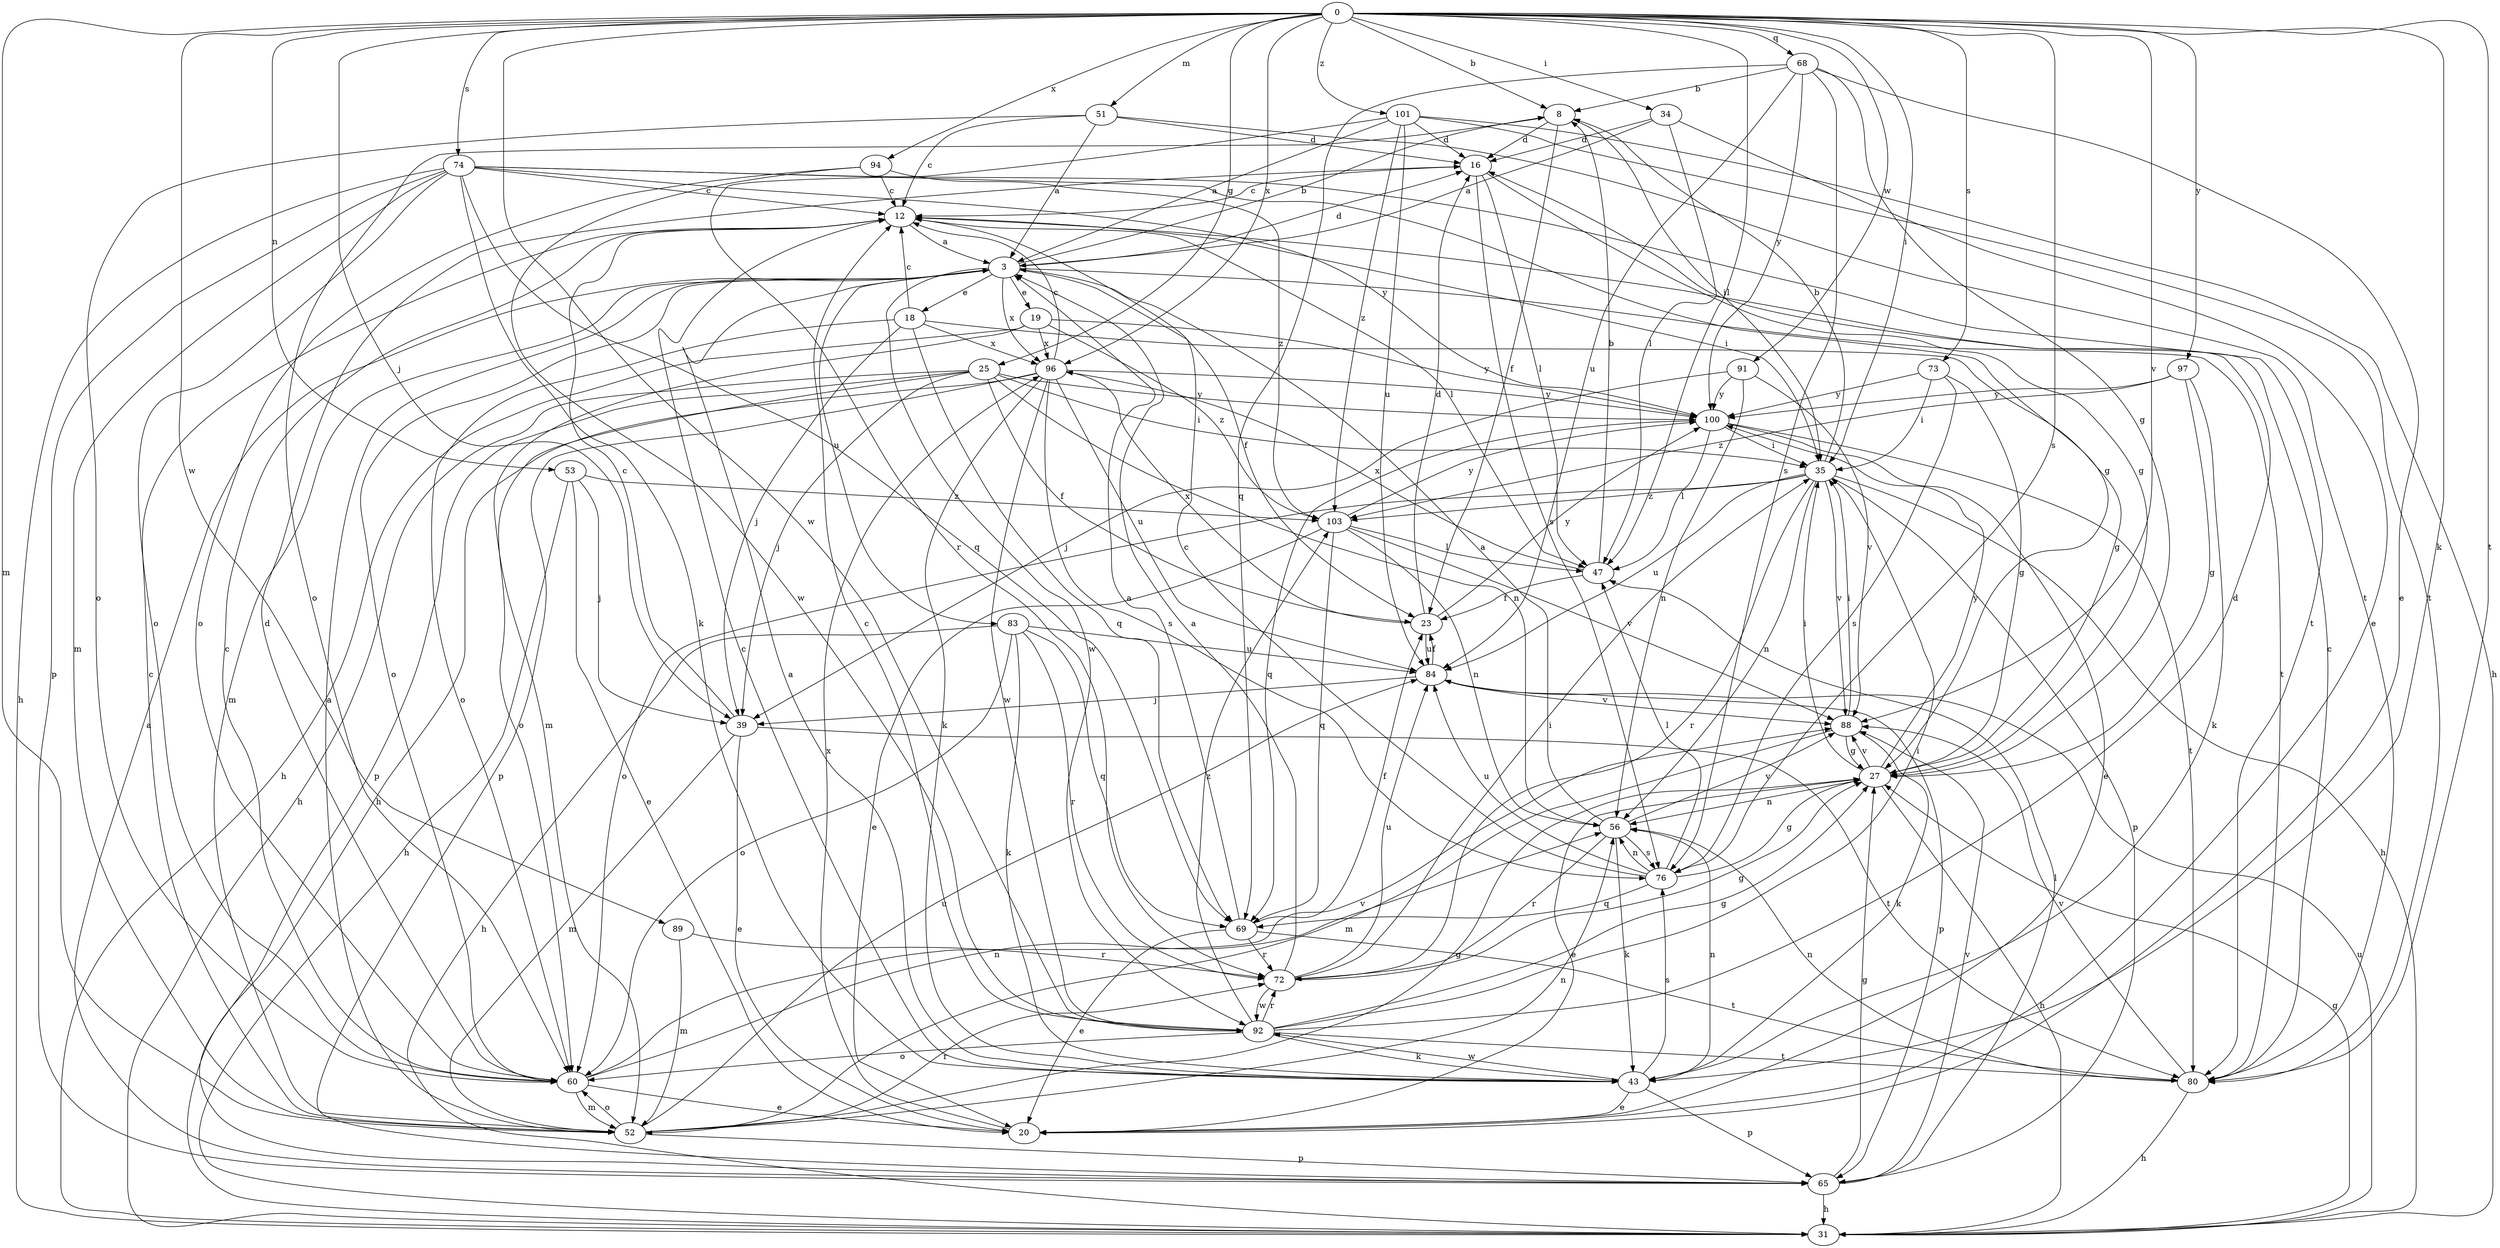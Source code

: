 strict digraph  {
0;
3;
8;
12;
16;
18;
19;
20;
23;
25;
27;
31;
34;
35;
39;
43;
47;
51;
52;
53;
56;
60;
65;
68;
69;
72;
73;
74;
76;
80;
83;
84;
88;
89;
91;
92;
94;
96;
97;
100;
101;
103;
0 -> 8  [label=b];
0 -> 25  [label=g];
0 -> 34  [label=i];
0 -> 35  [label=i];
0 -> 39  [label=j];
0 -> 43  [label=k];
0 -> 47  [label=l];
0 -> 51  [label=m];
0 -> 52  [label=m];
0 -> 53  [label=n];
0 -> 68  [label=q];
0 -> 73  [label=s];
0 -> 74  [label=s];
0 -> 76  [label=s];
0 -> 80  [label=t];
0 -> 88  [label=v];
0 -> 89  [label=w];
0 -> 91  [label=w];
0 -> 92  [label=w];
0 -> 94  [label=x];
0 -> 96  [label=x];
0 -> 97  [label=y];
0 -> 101  [label=z];
3 -> 8  [label=b];
3 -> 16  [label=d];
3 -> 18  [label=e];
3 -> 19  [label=e];
3 -> 23  [label=f];
3 -> 52  [label=m];
3 -> 60  [label=o];
3 -> 80  [label=t];
3 -> 83  [label=u];
3 -> 92  [label=w];
3 -> 96  [label=x];
8 -> 16  [label=d];
8 -> 23  [label=f];
8 -> 35  [label=i];
8 -> 60  [label=o];
12 -> 3  [label=a];
12 -> 35  [label=i];
12 -> 47  [label=l];
16 -> 12  [label=c];
16 -> 27  [label=g];
16 -> 47  [label=l];
16 -> 76  [label=s];
18 -> 12  [label=c];
18 -> 27  [label=g];
18 -> 39  [label=j];
18 -> 60  [label=o];
18 -> 69  [label=q];
18 -> 96  [label=x];
19 -> 31  [label=h];
19 -> 52  [label=m];
19 -> 96  [label=x];
19 -> 100  [label=y];
19 -> 103  [label=z];
20 -> 96  [label=x];
23 -> 16  [label=d];
23 -> 84  [label=u];
23 -> 96  [label=x];
23 -> 100  [label=y];
25 -> 23  [label=f];
25 -> 31  [label=h];
25 -> 35  [label=i];
25 -> 39  [label=j];
25 -> 56  [label=n];
25 -> 60  [label=o];
25 -> 65  [label=p];
25 -> 100  [label=y];
27 -> 20  [label=e];
27 -> 31  [label=h];
27 -> 35  [label=i];
27 -> 56  [label=n];
27 -> 88  [label=v];
27 -> 100  [label=y];
31 -> 27  [label=g];
31 -> 84  [label=u];
34 -> 3  [label=a];
34 -> 16  [label=d];
34 -> 20  [label=e];
34 -> 47  [label=l];
35 -> 8  [label=b];
35 -> 31  [label=h];
35 -> 56  [label=n];
35 -> 60  [label=o];
35 -> 65  [label=p];
35 -> 72  [label=r];
35 -> 84  [label=u];
35 -> 88  [label=v];
35 -> 103  [label=z];
39 -> 12  [label=c];
39 -> 20  [label=e];
39 -> 52  [label=m];
39 -> 80  [label=t];
43 -> 3  [label=a];
43 -> 12  [label=c];
43 -> 20  [label=e];
43 -> 56  [label=n];
43 -> 65  [label=p];
43 -> 76  [label=s];
43 -> 92  [label=w];
47 -> 8  [label=b];
47 -> 23  [label=f];
47 -> 96  [label=x];
51 -> 3  [label=a];
51 -> 12  [label=c];
51 -> 16  [label=d];
51 -> 60  [label=o];
51 -> 80  [label=t];
52 -> 3  [label=a];
52 -> 12  [label=c];
52 -> 27  [label=g];
52 -> 56  [label=n];
52 -> 60  [label=o];
52 -> 65  [label=p];
52 -> 72  [label=r];
52 -> 84  [label=u];
53 -> 20  [label=e];
53 -> 31  [label=h];
53 -> 39  [label=j];
53 -> 103  [label=z];
56 -> 3  [label=a];
56 -> 43  [label=k];
56 -> 72  [label=r];
56 -> 76  [label=s];
56 -> 88  [label=v];
60 -> 12  [label=c];
60 -> 16  [label=d];
60 -> 20  [label=e];
60 -> 52  [label=m];
60 -> 56  [label=n];
60 -> 88  [label=v];
65 -> 3  [label=a];
65 -> 27  [label=g];
65 -> 31  [label=h];
65 -> 47  [label=l];
65 -> 88  [label=v];
68 -> 8  [label=b];
68 -> 20  [label=e];
68 -> 27  [label=g];
68 -> 69  [label=q];
68 -> 76  [label=s];
68 -> 84  [label=u];
68 -> 100  [label=y];
69 -> 3  [label=a];
69 -> 20  [label=e];
69 -> 23  [label=f];
69 -> 72  [label=r];
69 -> 80  [label=t];
72 -> 3  [label=a];
72 -> 27  [label=g];
72 -> 35  [label=i];
72 -> 84  [label=u];
72 -> 92  [label=w];
73 -> 27  [label=g];
73 -> 35  [label=i];
73 -> 76  [label=s];
73 -> 100  [label=y];
74 -> 12  [label=c];
74 -> 27  [label=g];
74 -> 31  [label=h];
74 -> 43  [label=k];
74 -> 52  [label=m];
74 -> 60  [label=o];
74 -> 65  [label=p];
74 -> 69  [label=q];
74 -> 80  [label=t];
74 -> 100  [label=y];
76 -> 12  [label=c];
76 -> 27  [label=g];
76 -> 47  [label=l];
76 -> 56  [label=n];
76 -> 69  [label=q];
76 -> 84  [label=u];
80 -> 12  [label=c];
80 -> 31  [label=h];
80 -> 56  [label=n];
80 -> 88  [label=v];
83 -> 31  [label=h];
83 -> 43  [label=k];
83 -> 60  [label=o];
83 -> 69  [label=q];
83 -> 72  [label=r];
83 -> 84  [label=u];
84 -> 23  [label=f];
84 -> 39  [label=j];
84 -> 65  [label=p];
84 -> 88  [label=v];
88 -> 27  [label=g];
88 -> 35  [label=i];
88 -> 43  [label=k];
88 -> 52  [label=m];
89 -> 52  [label=m];
89 -> 72  [label=r];
91 -> 39  [label=j];
91 -> 56  [label=n];
91 -> 88  [label=v];
91 -> 100  [label=y];
92 -> 12  [label=c];
92 -> 16  [label=d];
92 -> 27  [label=g];
92 -> 35  [label=i];
92 -> 43  [label=k];
92 -> 60  [label=o];
92 -> 72  [label=r];
92 -> 80  [label=t];
92 -> 103  [label=z];
94 -> 12  [label=c];
94 -> 60  [label=o];
94 -> 92  [label=w];
94 -> 103  [label=z];
96 -> 12  [label=c];
96 -> 31  [label=h];
96 -> 43  [label=k];
96 -> 65  [label=p];
96 -> 76  [label=s];
96 -> 84  [label=u];
96 -> 92  [label=w];
96 -> 100  [label=y];
97 -> 27  [label=g];
97 -> 43  [label=k];
97 -> 100  [label=y];
97 -> 103  [label=z];
100 -> 20  [label=e];
100 -> 35  [label=i];
100 -> 47  [label=l];
100 -> 69  [label=q];
100 -> 80  [label=t];
101 -> 3  [label=a];
101 -> 16  [label=d];
101 -> 31  [label=h];
101 -> 72  [label=r];
101 -> 80  [label=t];
101 -> 84  [label=u];
101 -> 103  [label=z];
103 -> 20  [label=e];
103 -> 47  [label=l];
103 -> 56  [label=n];
103 -> 69  [label=q];
103 -> 88  [label=v];
103 -> 100  [label=y];
}
